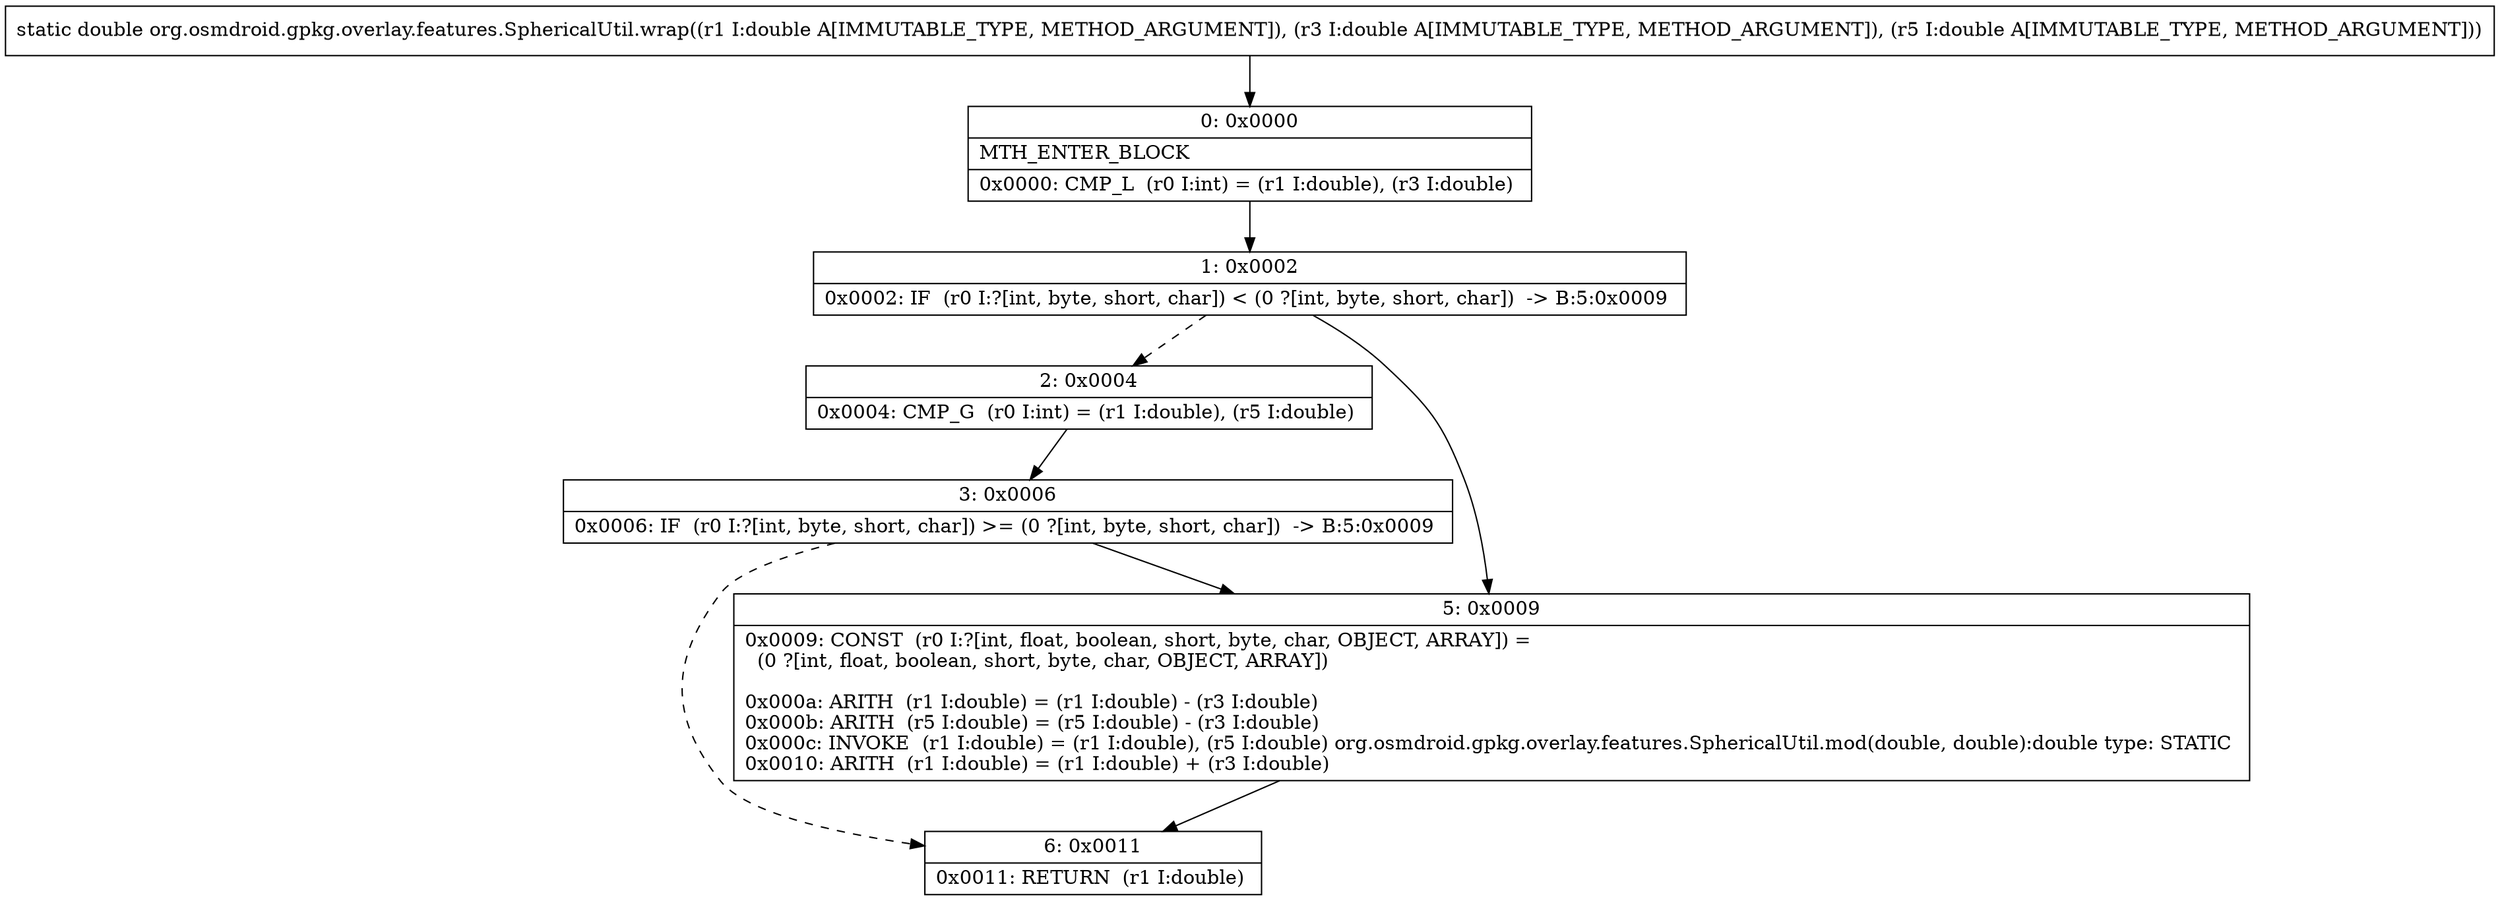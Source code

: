 digraph "CFG fororg.osmdroid.gpkg.overlay.features.SphericalUtil.wrap(DDD)D" {
Node_0 [shape=record,label="{0\:\ 0x0000|MTH_ENTER_BLOCK\l|0x0000: CMP_L  (r0 I:int) = (r1 I:double), (r3 I:double) \l}"];
Node_1 [shape=record,label="{1\:\ 0x0002|0x0002: IF  (r0 I:?[int, byte, short, char]) \< (0 ?[int, byte, short, char])  \-\> B:5:0x0009 \l}"];
Node_2 [shape=record,label="{2\:\ 0x0004|0x0004: CMP_G  (r0 I:int) = (r1 I:double), (r5 I:double) \l}"];
Node_3 [shape=record,label="{3\:\ 0x0006|0x0006: IF  (r0 I:?[int, byte, short, char]) \>= (0 ?[int, byte, short, char])  \-\> B:5:0x0009 \l}"];
Node_5 [shape=record,label="{5\:\ 0x0009|0x0009: CONST  (r0 I:?[int, float, boolean, short, byte, char, OBJECT, ARRAY]) = \l  (0 ?[int, float, boolean, short, byte, char, OBJECT, ARRAY])\l \l0x000a: ARITH  (r1 I:double) = (r1 I:double) \- (r3 I:double) \l0x000b: ARITH  (r5 I:double) = (r5 I:double) \- (r3 I:double) \l0x000c: INVOKE  (r1 I:double) = (r1 I:double), (r5 I:double) org.osmdroid.gpkg.overlay.features.SphericalUtil.mod(double, double):double type: STATIC \l0x0010: ARITH  (r1 I:double) = (r1 I:double) + (r3 I:double) \l}"];
Node_6 [shape=record,label="{6\:\ 0x0011|0x0011: RETURN  (r1 I:double) \l}"];
MethodNode[shape=record,label="{static double org.osmdroid.gpkg.overlay.features.SphericalUtil.wrap((r1 I:double A[IMMUTABLE_TYPE, METHOD_ARGUMENT]), (r3 I:double A[IMMUTABLE_TYPE, METHOD_ARGUMENT]), (r5 I:double A[IMMUTABLE_TYPE, METHOD_ARGUMENT])) }"];
MethodNode -> Node_0;
Node_0 -> Node_1;
Node_1 -> Node_2[style=dashed];
Node_1 -> Node_5;
Node_2 -> Node_3;
Node_3 -> Node_5;
Node_3 -> Node_6[style=dashed];
Node_5 -> Node_6;
}

